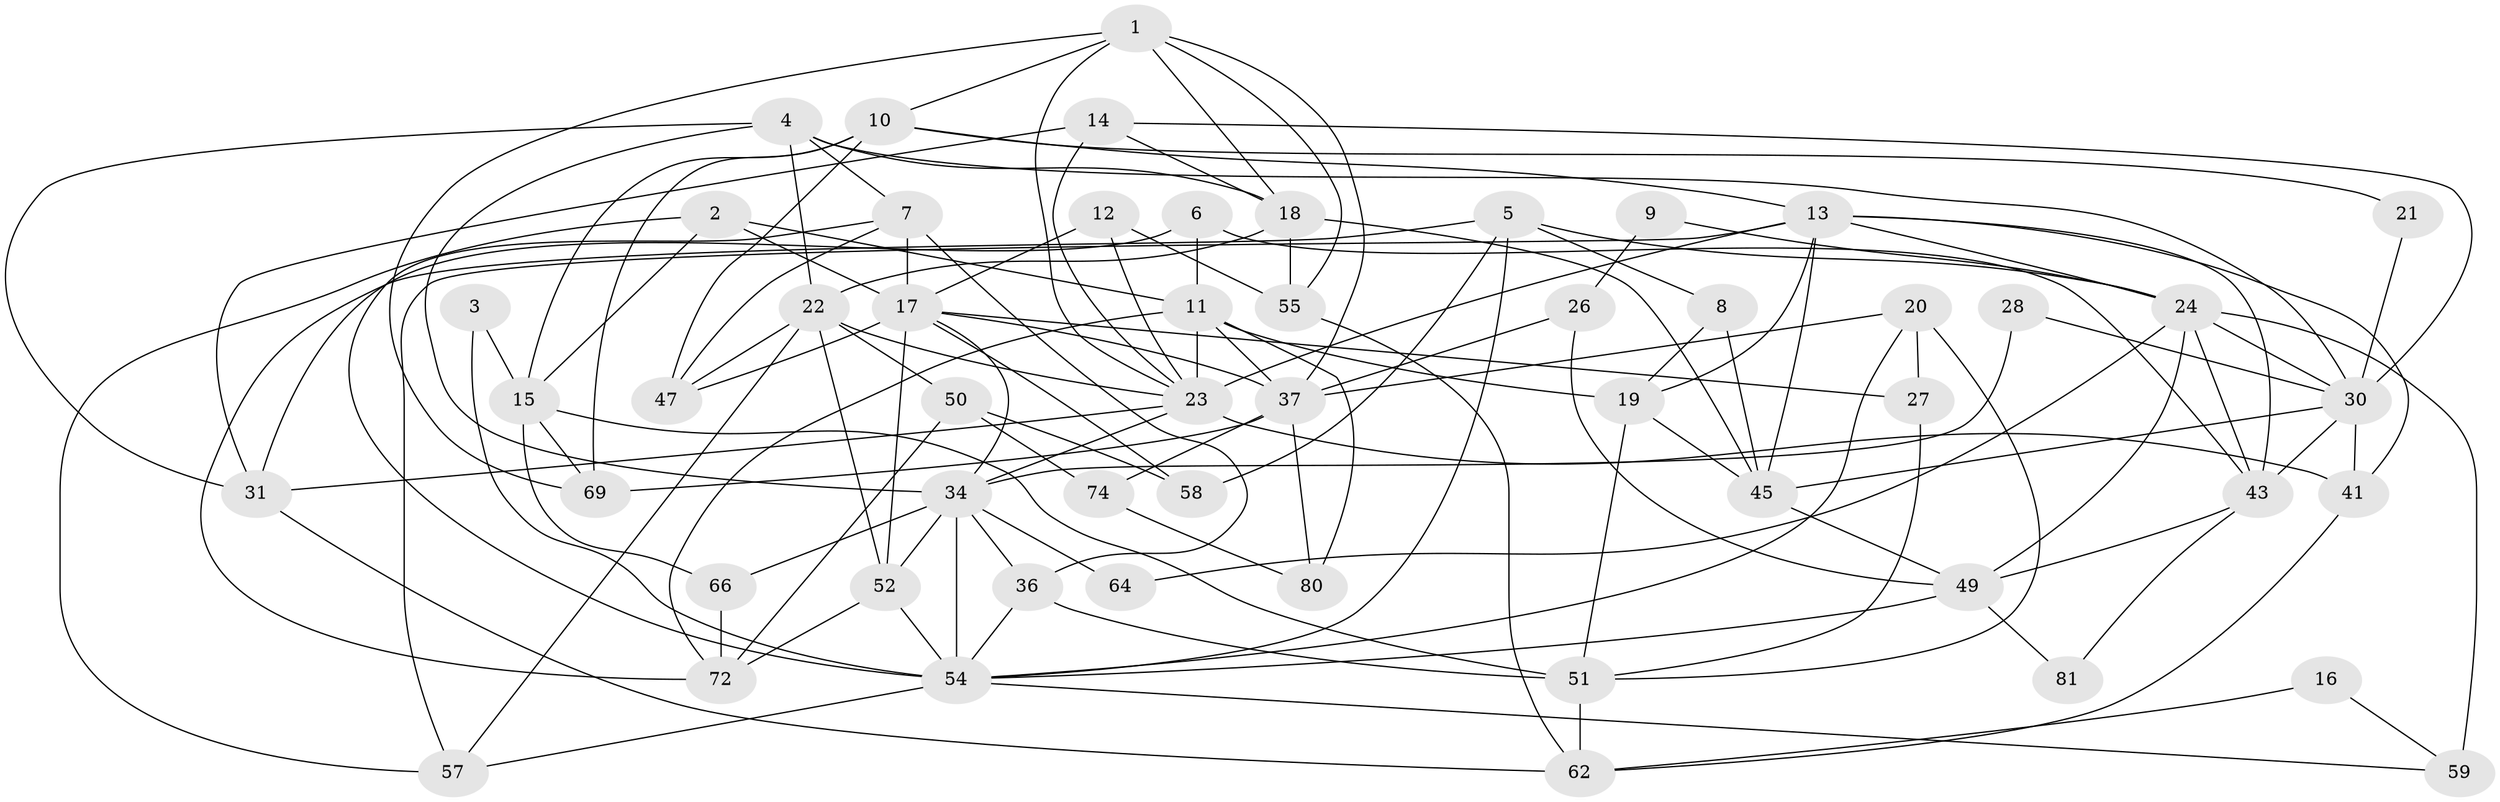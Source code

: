 // Generated by graph-tools (version 1.1) at 2025/23/03/03/25 07:23:58]
// undirected, 53 vertices, 128 edges
graph export_dot {
graph [start="1"]
  node [color=gray90,style=filled];
  1 [super="+73"];
  2 [super="+29"];
  3;
  4 [super="+40"];
  5 [super="+68"];
  6;
  7 [super="+70"];
  8;
  9;
  10 [super="+33"];
  11 [super="+32"];
  12;
  13 [super="+39"];
  14 [super="+44"];
  15 [super="+67"];
  16;
  17 [super="+42"];
  18 [super="+53"];
  19 [super="+25"];
  20 [super="+38"];
  21;
  22 [super="+79"];
  23 [super="+63"];
  24 [super="+61"];
  26;
  27;
  28;
  30 [super="+60"];
  31 [super="+35"];
  34 [super="+48"];
  36;
  37 [super="+71"];
  41 [super="+56"];
  43;
  45 [super="+46"];
  47 [super="+65"];
  49 [super="+78"];
  50;
  51 [super="+75"];
  52;
  54 [super="+77"];
  55;
  57;
  58;
  59;
  62;
  64;
  66;
  69;
  72 [super="+76"];
  74;
  80;
  81;
  1 -- 18;
  1 -- 37;
  1 -- 55;
  1 -- 10;
  1 -- 69;
  1 -- 23;
  2 -- 57;
  2 -- 11;
  2 -- 15;
  2 -- 17;
  3 -- 54;
  3 -- 15;
  4 -- 31;
  4 -- 18;
  4 -- 34;
  4 -- 30;
  4 -- 22;
  4 -- 7;
  5 -- 24;
  5 -- 72;
  5 -- 8;
  5 -- 58;
  5 -- 54;
  6 -- 43;
  6 -- 31;
  6 -- 11;
  7 -- 54;
  7 -- 17 [weight=2];
  7 -- 36;
  7 -- 47;
  8 -- 45;
  8 -- 19;
  9 -- 24;
  9 -- 26;
  10 -- 21;
  10 -- 69 [weight=2];
  10 -- 15;
  10 -- 13;
  10 -- 47;
  11 -- 80;
  11 -- 37;
  11 -- 23;
  11 -- 72;
  11 -- 19;
  12 -- 23;
  12 -- 55;
  12 -- 17;
  13 -- 41;
  13 -- 23;
  13 -- 19;
  13 -- 45;
  13 -- 24;
  13 -- 57;
  13 -- 43;
  14 -- 18;
  14 -- 30;
  14 -- 23;
  14 -- 31;
  15 -- 69 [weight=2];
  15 -- 51;
  15 -- 66;
  16 -- 59;
  16 -- 62;
  17 -- 47;
  17 -- 52;
  17 -- 37;
  17 -- 34;
  17 -- 58;
  17 -- 27;
  18 -- 45;
  18 -- 55;
  18 -- 22;
  19 -- 45;
  19 -- 51;
  20 -- 27;
  20 -- 54;
  20 -- 51;
  20 -- 37;
  21 -- 30;
  22 -- 52;
  22 -- 50;
  22 -- 23;
  22 -- 57;
  22 -- 47;
  23 -- 31;
  23 -- 41;
  23 -- 34;
  24 -- 59 [weight=2];
  24 -- 30;
  24 -- 64;
  24 -- 43;
  24 -- 49;
  26 -- 49;
  26 -- 37;
  27 -- 51;
  28 -- 30;
  28 -- 34;
  30 -- 45;
  30 -- 43;
  30 -- 41;
  31 -- 62;
  34 -- 52;
  34 -- 66;
  34 -- 54 [weight=2];
  34 -- 64;
  34 -- 36;
  36 -- 51;
  36 -- 54;
  37 -- 74;
  37 -- 80;
  37 -- 69;
  41 -- 62;
  43 -- 49;
  43 -- 81;
  45 -- 49;
  49 -- 54;
  49 -- 81;
  50 -- 58;
  50 -- 74;
  50 -- 72;
  51 -- 62;
  52 -- 72;
  52 -- 54;
  54 -- 57;
  54 -- 59;
  55 -- 62;
  66 -- 72;
  74 -- 80;
}

